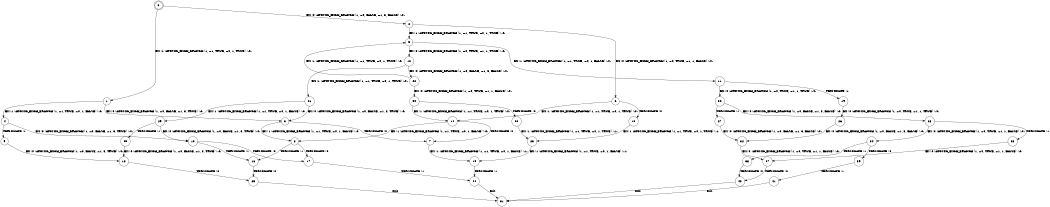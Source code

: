 digraph BCG {
size = "7, 10.5";
center = TRUE;
node [shape = circle];
0 [peripheries = 2];
0 -> 1 [label = "EX !1 !ATOMIC_EXCH_BRANCH (1, +1, TRUE, +0, 1, TRUE) !:0:"];
0 -> 2 [label = "EX !0 !ATOMIC_EXCH_BRANCH (1, +0, FALSE, +1, 3, FALSE) !:0:"];
1 -> 3 [label = "EX !0 !ATOMIC_EXCH_BRANCH (1, +0, FALSE, +1, 3, TRUE) !:0:"];
1 -> 4 [label = "EX !1 !ATOMIC_EXCH_BRANCH (1, +1, TRUE, +0, 1, FALSE) !:0:"];
2 -> 5 [label = "EX !1 !ATOMIC_EXCH_BRANCH (1, +1, TRUE, +0, 1, TRUE) !:0:"];
2 -> 6 [label = "EX !0 !ATOMIC_EXCH_BRANCH (1, +0, TRUE, +1, 1, FALSE) !:0:"];
3 -> 7 [label = "TERMINATE !0"];
3 -> 8 [label = "EX !1 !ATOMIC_EXCH_BRANCH (1, +1, TRUE, +0, 1, FALSE) !:0:"];
4 -> 9 [label = "TERMINATE !1"];
4 -> 10 [label = "EX !0 !ATOMIC_EXCH_BRANCH (1, +0, FALSE, +1, 3, TRUE) !:0:"];
5 -> 11 [label = "EX !1 !ATOMIC_EXCH_BRANCH (1, +1, TRUE, +0, 1, FALSE) !:0:"];
5 -> 12 [label = "EX !0 !ATOMIC_EXCH_BRANCH (1, +0, TRUE, +1, 1, TRUE) !:0:"];
6 -> 13 [label = "TERMINATE !0"];
6 -> 14 [label = "EX !1 !ATOMIC_EXCH_BRANCH (1, +1, TRUE, +0, 1, TRUE) !:0:"];
7 -> 15 [label = "EX !1 !ATOMIC_EXCH_BRANCH (1, +1, TRUE, +0, 1, FALSE) !:1:"];
8 -> 16 [label = "TERMINATE !1"];
8 -> 17 [label = "TERMINATE !0"];
9 -> 18 [label = "EX !0 !ATOMIC_EXCH_BRANCH (1, +0, FALSE, +1, 3, TRUE) !:0:"];
10 -> 16 [label = "TERMINATE !1"];
10 -> 17 [label = "TERMINATE !0"];
11 -> 19 [label = "TERMINATE !1"];
11 -> 20 [label = "EX !0 !ATOMIC_EXCH_BRANCH (1, +0, TRUE, +1, 1, TRUE) !:0:"];
12 -> 21 [label = "EX !1 !ATOMIC_EXCH_BRANCH (1, +1, TRUE, +0, 1, TRUE) !:0:"];
12 -> 22 [label = "EX !0 !ATOMIC_EXCH_BRANCH (1, +0, FALSE, +1, 3, FALSE) !:0:"];
13 -> 23 [label = "EX !1 !ATOMIC_EXCH_BRANCH (1, +1, TRUE, +0, 1, TRUE) !:1:"];
14 -> 7 [label = "TERMINATE !0"];
14 -> 8 [label = "EX !1 !ATOMIC_EXCH_BRANCH (1, +1, TRUE, +0, 1, FALSE) !:0:"];
15 -> 24 [label = "TERMINATE !1"];
16 -> 25 [label = "TERMINATE !0"];
17 -> 24 [label = "TERMINATE !1"];
18 -> 25 [label = "TERMINATE !0"];
19 -> 26 [label = "EX !0 !ATOMIC_EXCH_BRANCH (1, +0, TRUE, +1, 1, TRUE) !:0:"];
20 -> 27 [label = "TERMINATE !1"];
20 -> 28 [label = "EX !0 !ATOMIC_EXCH_BRANCH (1, +0, FALSE, +1, 3, FALSE) !:0:"];
21 -> 29 [label = "EX !1 !ATOMIC_EXCH_BRANCH (1, +1, TRUE, +0, 1, FALSE) !:0:"];
21 -> 3 [label = "EX !0 !ATOMIC_EXCH_BRANCH (1, +0, FALSE, +1, 3, TRUE) !:0:"];
22 -> 5 [label = "EX !1 !ATOMIC_EXCH_BRANCH (1, +1, TRUE, +0, 1, TRUE) !:0:"];
22 -> 30 [label = "EX !0 !ATOMIC_EXCH_BRANCH (1, +0, TRUE, +1, 1, FALSE) !:0:"];
23 -> 15 [label = "EX !1 !ATOMIC_EXCH_BRANCH (1, +1, TRUE, +0, 1, FALSE) !:1:"];
24 -> 31 [label = "exit"];
25 -> 31 [label = "exit"];
26 -> 32 [label = "EX !0 !ATOMIC_EXCH_BRANCH (1, +0, FALSE, +1, 3, FALSE) !:0:"];
27 -> 32 [label = "EX !0 !ATOMIC_EXCH_BRANCH (1, +0, FALSE, +1, 3, FALSE) !:0:"];
28 -> 33 [label = "TERMINATE !1"];
28 -> 34 [label = "EX !0 !ATOMIC_EXCH_BRANCH (1, +0, TRUE, +1, 1, FALSE) !:0:"];
29 -> 35 [label = "TERMINATE !1"];
29 -> 10 [label = "EX !0 !ATOMIC_EXCH_BRANCH (1, +0, FALSE, +1, 3, TRUE) !:0:"];
30 -> 36 [label = "TERMINATE !0"];
30 -> 14 [label = "EX !1 !ATOMIC_EXCH_BRANCH (1, +1, TRUE, +0, 1, TRUE) !:0:"];
32 -> 37 [label = "EX !0 !ATOMIC_EXCH_BRANCH (1, +0, TRUE, +1, 1, FALSE) !:0:"];
33 -> 37 [label = "EX !0 !ATOMIC_EXCH_BRANCH (1, +0, TRUE, +1, 1, FALSE) !:0:"];
34 -> 38 [label = "TERMINATE !1"];
34 -> 39 [label = "TERMINATE !0"];
35 -> 18 [label = "EX !0 !ATOMIC_EXCH_BRANCH (1, +0, FALSE, +1, 3, TRUE) !:0:"];
36 -> 23 [label = "EX !1 !ATOMIC_EXCH_BRANCH (1, +1, TRUE, +0, 1, TRUE) !:1:"];
37 -> 40 [label = "TERMINATE !0"];
38 -> 40 [label = "TERMINATE !0"];
39 -> 41 [label = "TERMINATE !1"];
40 -> 31 [label = "exit"];
41 -> 31 [label = "exit"];
}
